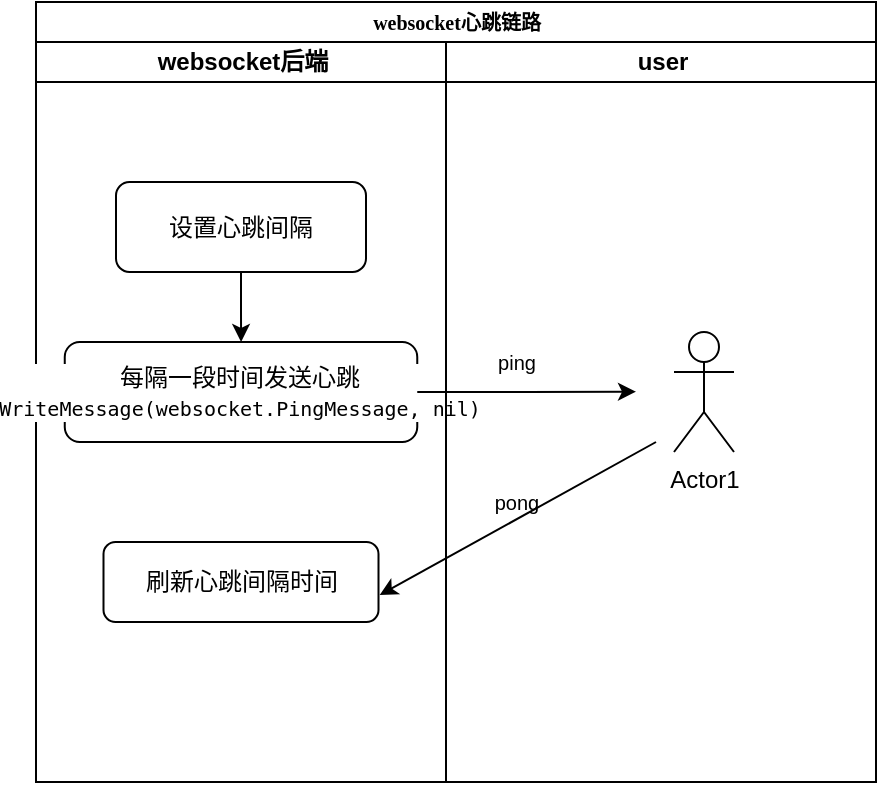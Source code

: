 <mxfile version="15.5.4" type="embed"><diagram id="JEqR1ZIYFnEfZMCUsHCR" name="Page-1"><mxGraphModel dx="659" dy="424" grid="1" gridSize="10" guides="1" tooltips="1" connect="1" arrows="1" fold="1" page="1" pageScale="1" pageWidth="827" pageHeight="1169" math="0" shadow="0"><root><mxCell id="0"/><mxCell id="1" parent="0"/><mxCell id="wrNmaZZdg3NfsRJvNCuY-1" value="&lt;font style=&quot;font-size: 10px&quot;&gt;websocket心跳链路&lt;/font&gt;" style="swimlane;html=1;childLayout=stackLayout;startSize=20;rounded=0;shadow=0;labelBackgroundColor=none;strokeWidth=1;fontFamily=Verdana;fontSize=8;align=center;" parent="1" vertex="1"><mxGeometry x="80" y="40" width="420" height="390" as="geometry"/></mxCell><mxCell id="wrNmaZZdg3NfsRJvNCuY-2" value="websocket后端" style="swimlane;html=1;startSize=20;" parent="wrNmaZZdg3NfsRJvNCuY-1" vertex="1"><mxGeometry y="20" width="205" height="370" as="geometry"/></mxCell><mxCell id="19" value="&lt;font style=&quot;font-size: 12px&quot;&gt;&lt;pre style=&quot;background-color: rgb(255 , 255 , 255) ; font-family: &amp;#34;jetbrains mono&amp;#34; , monospace&quot;&gt;设置心跳间隔&lt;/pre&gt;&lt;/font&gt;" style="rounded=1;whiteSpace=wrap;html=1;shadow=0;labelBackgroundColor=none;strokeWidth=1;fontFamily=Verdana;fontSize=8;align=center;" parent="wrNmaZZdg3NfsRJvNCuY-2" vertex="1"><mxGeometry x="40" y="70" width="125" height="45" as="geometry"/></mxCell><mxCell id="31" value="&lt;font&gt;&lt;pre style=&quot;background-color: rgb(255 , 255 , 255) ; font-family: &amp;#34;jetbrains mono&amp;#34; , monospace&quot;&gt;&lt;span style=&quot;font-size: 12px&quot;&gt;每隔一段时间发送心跳&lt;br/&gt;&lt;/span&gt;&lt;font style=&quot;font-size: 10px&quot;&gt;WriteMessage(websocket.PingMessage, nil)&lt;/font&gt;&lt;span style=&quot;font-size: 12px&quot;&gt;&lt;br/&gt;&lt;/span&gt;&lt;/pre&gt;&lt;/font&gt;" style="rounded=1;whiteSpace=wrap;html=1;shadow=0;labelBackgroundColor=none;strokeWidth=1;fontFamily=Verdana;fontSize=8;align=center;" parent="wrNmaZZdg3NfsRJvNCuY-2" vertex="1"><mxGeometry x="14.38" y="150" width="176.25" height="50" as="geometry"/></mxCell><mxCell id="30" style="edgeStyle=orthogonalEdgeStyle;rounded=0;orthogonalLoop=1;jettySize=auto;html=1;exitX=0.5;exitY=1;exitDx=0;exitDy=0;fontSize=12;fontColor=#000000;" parent="wrNmaZZdg3NfsRJvNCuY-2" source="19" target="31" edge="1"><mxGeometry relative="1" as="geometry"><mxPoint x="102.167" y="145" as="targetPoint"/></mxGeometry></mxCell><mxCell id="37" value="&lt;font&gt;&lt;span style=&quot;font-size: 12px&quot;&gt;刷新心跳间隔时间&lt;/span&gt;&lt;br&gt;&lt;/font&gt;" style="rounded=1;whiteSpace=wrap;html=1;shadow=0;labelBackgroundColor=none;strokeWidth=1;fontFamily=Verdana;fontSize=8;align=center;" parent="wrNmaZZdg3NfsRJvNCuY-2" vertex="1"><mxGeometry x="33.75" y="250" width="137.5" height="40" as="geometry"/></mxCell><mxCell id="wrNmaZZdg3NfsRJvNCuY-49" value="user" style="swimlane;html=1;startSize=20;" parent="wrNmaZZdg3NfsRJvNCuY-1" vertex="1"><mxGeometry x="205" y="20" width="215" height="370" as="geometry"/></mxCell><mxCell id="48" value="Actor1" style="shape=umlActor;verticalLabelPosition=bottom;verticalAlign=top;html=1;outlineConnect=0;" parent="wrNmaZZdg3NfsRJvNCuY-49" vertex="1"><mxGeometry x="114" y="145" width="30" height="60" as="geometry"/></mxCell><mxCell id="62" value="ping" style="text;html=1;align=center;verticalAlign=middle;resizable=0;points=[];autosize=1;strokeColor=none;fillColor=none;fontSize=10;" vertex="1" parent="wrNmaZZdg3NfsRJvNCuY-49"><mxGeometry x="20" y="150" width="30" height="20" as="geometry"/></mxCell><mxCell id="64" value="pong" style="text;html=1;align=center;verticalAlign=middle;resizable=0;points=[];autosize=1;strokeColor=none;fillColor=none;fontSize=10;" vertex="1" parent="wrNmaZZdg3NfsRJvNCuY-49"><mxGeometry x="15" y="220" width="40" height="20" as="geometry"/></mxCell><mxCell id="61" style="edgeStyle=orthogonalEdgeStyle;rounded=0;orthogonalLoop=1;jettySize=auto;html=1;exitX=1;exitY=0.5;exitDx=0;exitDy=0;fontSize=10;" edge="1" parent="1" source="31"><mxGeometry relative="1" as="geometry"><mxPoint x="380" y="234.857" as="targetPoint"/></mxGeometry></mxCell><mxCell id="63" value="" style="endArrow=classic;html=1;rounded=0;fontSize=10;entryX=1.004;entryY=0.664;entryDx=0;entryDy=0;entryPerimeter=0;" edge="1" parent="1" target="37"><mxGeometry width="50" height="50" relative="1" as="geometry"><mxPoint x="390" y="260" as="sourcePoint"/><mxPoint x="320" y="210" as="targetPoint"/></mxGeometry></mxCell></root></mxGraphModel></diagram></mxfile>